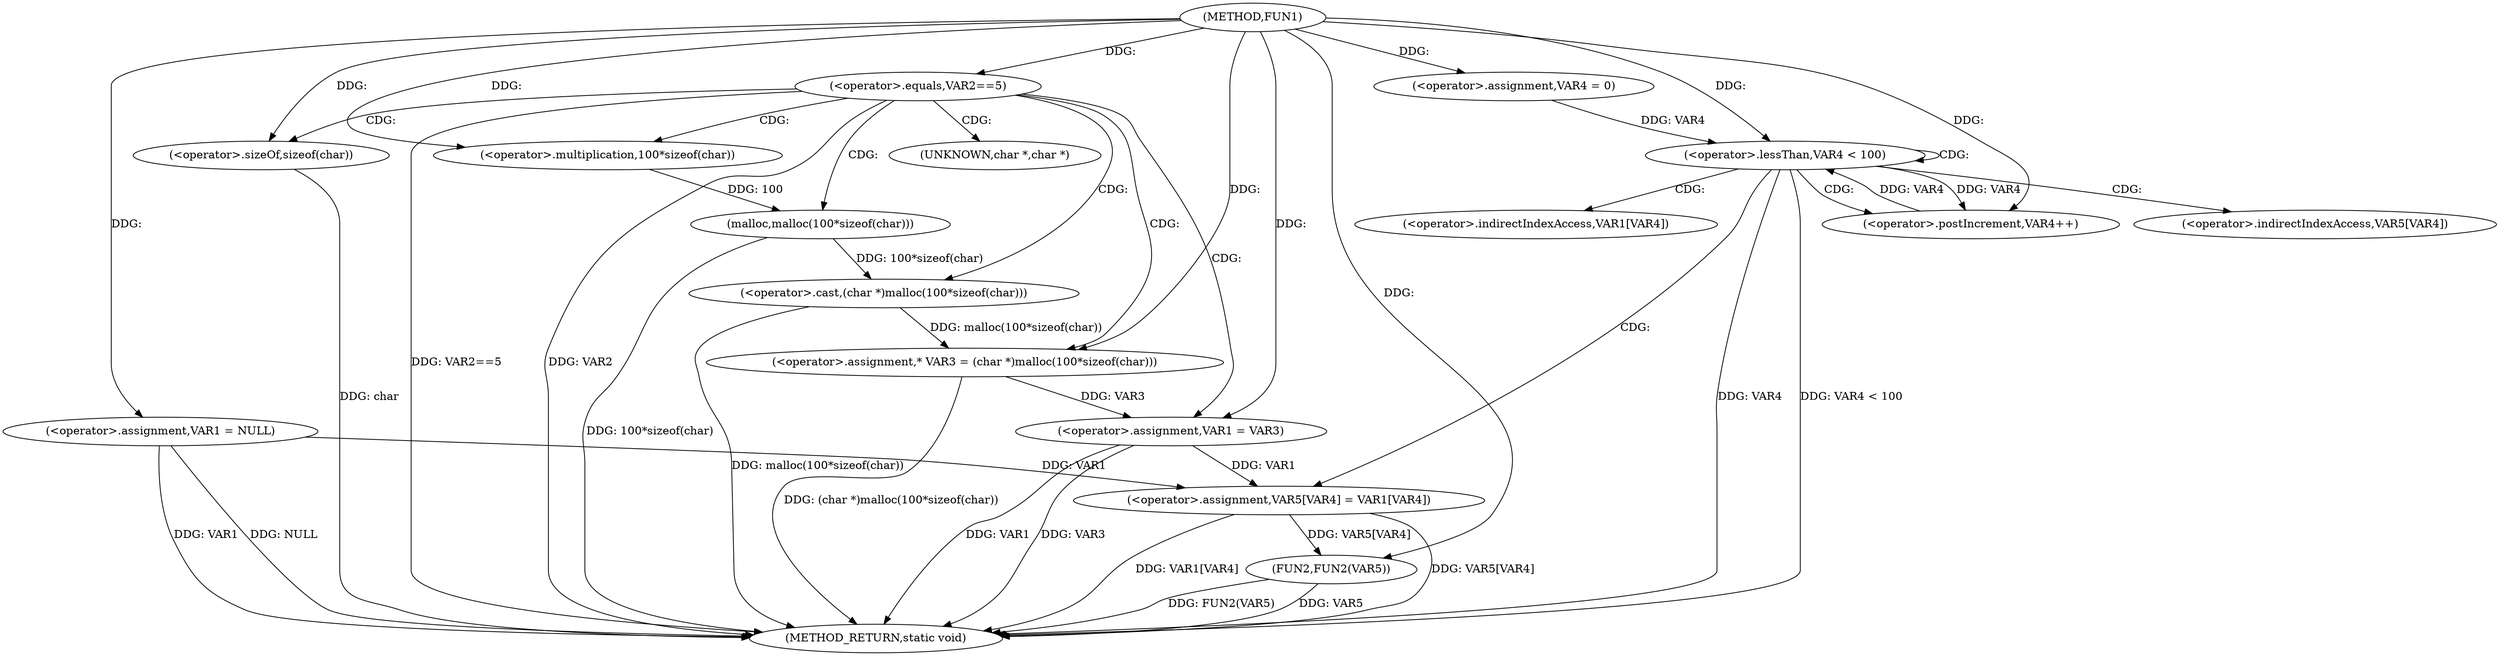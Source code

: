 digraph FUN1 {  
"1000100" [label = "(METHOD,FUN1)" ]
"1000147" [label = "(METHOD_RETURN,static void)" ]
"1000103" [label = "(<operator>.assignment,VAR1 = NULL)" ]
"1000107" [label = "(<operator>.equals,VAR2==5)" ]
"1000113" [label = "(<operator>.assignment,* VAR3 = (char *)malloc(100*sizeof(char)))" ]
"1000115" [label = "(<operator>.cast,(char *)malloc(100*sizeof(char)))" ]
"1000117" [label = "(malloc,malloc(100*sizeof(char)))" ]
"1000118" [label = "(<operator>.multiplication,100*sizeof(char))" ]
"1000120" [label = "(<operator>.sizeOf,sizeof(char))" ]
"1000122" [label = "(<operator>.assignment,VAR1 = VAR3)" ]
"1000129" [label = "(<operator>.assignment,VAR4 = 0)" ]
"1000132" [label = "(<operator>.lessThan,VAR4 < 100)" ]
"1000135" [label = "(<operator>.postIncrement,VAR4++)" ]
"1000138" [label = "(<operator>.assignment,VAR5[VAR4] = VAR1[VAR4])" ]
"1000145" [label = "(FUN2,FUN2(VAR5))" ]
"1000116" [label = "(UNKNOWN,char *,char *)" ]
"1000139" [label = "(<operator>.indirectIndexAccess,VAR5[VAR4])" ]
"1000142" [label = "(<operator>.indirectIndexAccess,VAR1[VAR4])" ]
  "1000115" -> "1000147"  [ label = "DDG: malloc(100*sizeof(char))"] 
  "1000138" -> "1000147"  [ label = "DDG: VAR1[VAR4]"] 
  "1000107" -> "1000147"  [ label = "DDG: VAR2"] 
  "1000107" -> "1000147"  [ label = "DDG: VAR2==5"] 
  "1000103" -> "1000147"  [ label = "DDG: VAR1"] 
  "1000103" -> "1000147"  [ label = "DDG: NULL"] 
  "1000117" -> "1000147"  [ label = "DDG: 100*sizeof(char)"] 
  "1000132" -> "1000147"  [ label = "DDG: VAR4"] 
  "1000145" -> "1000147"  [ label = "DDG: VAR5"] 
  "1000122" -> "1000147"  [ label = "DDG: VAR3"] 
  "1000122" -> "1000147"  [ label = "DDG: VAR1"] 
  "1000132" -> "1000147"  [ label = "DDG: VAR4 < 100"] 
  "1000138" -> "1000147"  [ label = "DDG: VAR5[VAR4]"] 
  "1000113" -> "1000147"  [ label = "DDG: (char *)malloc(100*sizeof(char))"] 
  "1000120" -> "1000147"  [ label = "DDG: char"] 
  "1000145" -> "1000147"  [ label = "DDG: FUN2(VAR5)"] 
  "1000100" -> "1000103"  [ label = "DDG: "] 
  "1000100" -> "1000107"  [ label = "DDG: "] 
  "1000115" -> "1000113"  [ label = "DDG: malloc(100*sizeof(char))"] 
  "1000100" -> "1000113"  [ label = "DDG: "] 
  "1000117" -> "1000115"  [ label = "DDG: 100*sizeof(char)"] 
  "1000118" -> "1000117"  [ label = "DDG: 100"] 
  "1000100" -> "1000118"  [ label = "DDG: "] 
  "1000100" -> "1000120"  [ label = "DDG: "] 
  "1000113" -> "1000122"  [ label = "DDG: VAR3"] 
  "1000100" -> "1000122"  [ label = "DDG: "] 
  "1000100" -> "1000129"  [ label = "DDG: "] 
  "1000129" -> "1000132"  [ label = "DDG: VAR4"] 
  "1000135" -> "1000132"  [ label = "DDG: VAR4"] 
  "1000100" -> "1000132"  [ label = "DDG: "] 
  "1000132" -> "1000135"  [ label = "DDG: VAR4"] 
  "1000100" -> "1000135"  [ label = "DDG: "] 
  "1000103" -> "1000138"  [ label = "DDG: VAR1"] 
  "1000122" -> "1000138"  [ label = "DDG: VAR1"] 
  "1000138" -> "1000145"  [ label = "DDG: VAR5[VAR4]"] 
  "1000100" -> "1000145"  [ label = "DDG: "] 
  "1000107" -> "1000116"  [ label = "CDG: "] 
  "1000107" -> "1000120"  [ label = "CDG: "] 
  "1000107" -> "1000117"  [ label = "CDG: "] 
  "1000107" -> "1000113"  [ label = "CDG: "] 
  "1000107" -> "1000115"  [ label = "CDG: "] 
  "1000107" -> "1000118"  [ label = "CDG: "] 
  "1000107" -> "1000122"  [ label = "CDG: "] 
  "1000132" -> "1000132"  [ label = "CDG: "] 
  "1000132" -> "1000142"  [ label = "CDG: "] 
  "1000132" -> "1000139"  [ label = "CDG: "] 
  "1000132" -> "1000135"  [ label = "CDG: "] 
  "1000132" -> "1000138"  [ label = "CDG: "] 
}
